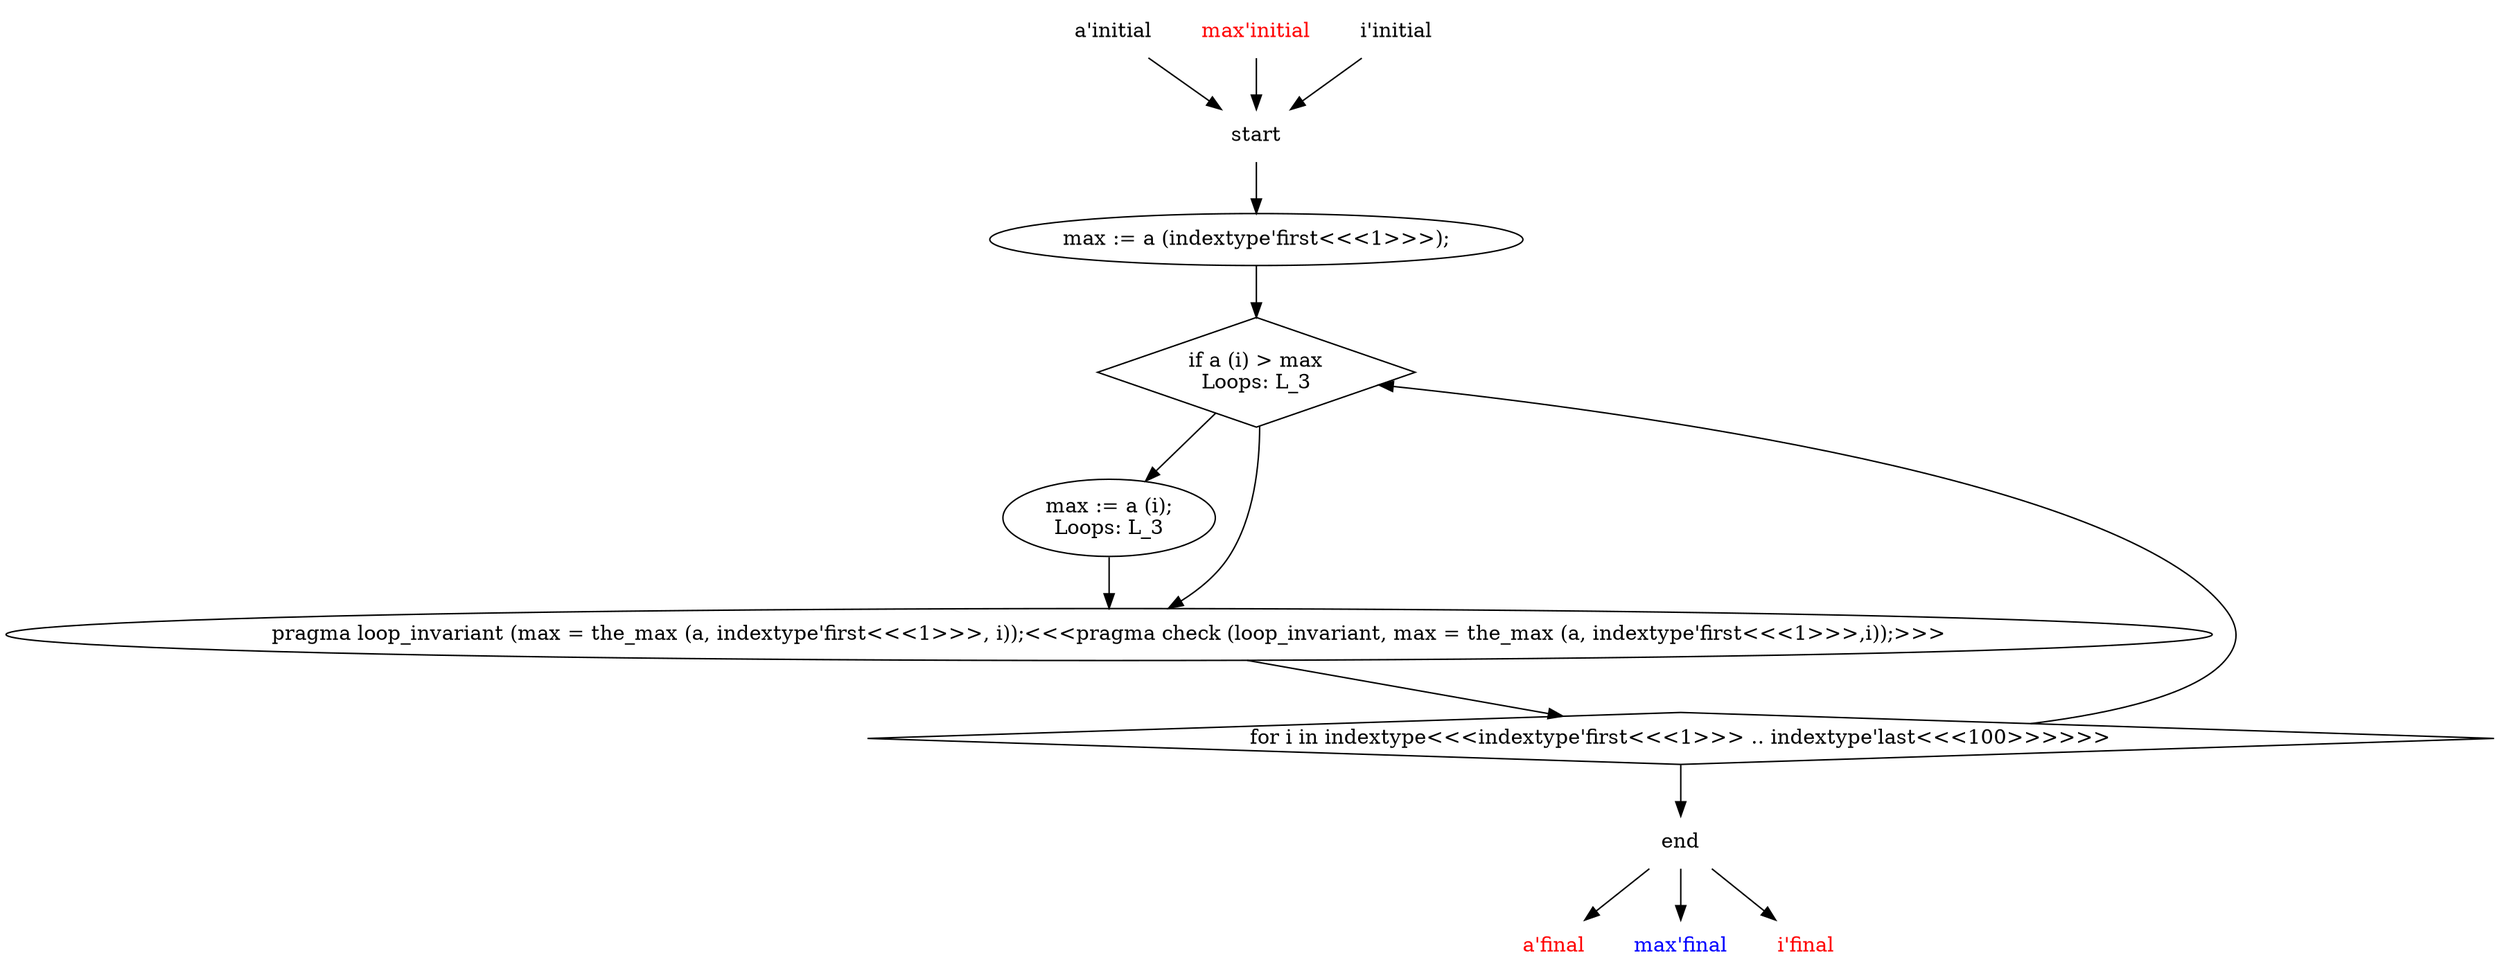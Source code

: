 // maxelement_p2b1_cfg
digraph G {
   graph [splines=True];
    1 [label="start",shape="plaintext"];
    2 [label="end",shape="plaintext"];
    3 [label="a'initial",shape="plaintext"];
    4 [label="a'final",shape="plaintext",fontcolor="red"];
    5 [label="max'initial",shape="plaintext",fontcolor="red"];
    6 [label="max'final",shape="plaintext",fontcolor="blue"];
    9 [label="max := a (indextype'first<<<1>>>);"];
    10 [label="if a (i) > max\nLoops:&nbsp;L_3",shape="diamond"];
    11 [label="max := a (i);\nLoops:&nbsp;L_3"];
    12 [label="pragma loop_invariant (max = the_max (a, indextype'first<<<1>>>, i));<<<pragma check (loop_invariant, max = the_max (a, indextype'first<<<1>>>,i));>>>"];
    13 [label="i'initial",shape="plaintext"];
    14 [label="i'final",shape="plaintext",fontcolor="red"];
    15 [label="for i in indextype<<<indextype'first<<<1>>> .. indextype'last<<<100>>>>>>",shape="diamond"];

    1 ->  9 [arrowType="normal"];
    2 ->  4 [arrowType="normal"];
    2 ->  6 [arrowType="normal"];
    2 ->  14 [arrowType="normal"];
    3 ->  1 [arrowType="normal"];
    5 ->  1 [arrowType="normal"];
    9 ->  10 [arrowType="normal"];
    10 ->  11 [arrowType="normal"];
    10 ->  12 [arrowType="normal"];
    11 ->  12 [arrowType="normal"];
    12 ->  15 [arrowType="normal"];
    13 ->  1 [arrowType="normal"];
    15 ->  2 [arrowType="normal"];
    15 ->  10 [arrowType="normal"];
}
